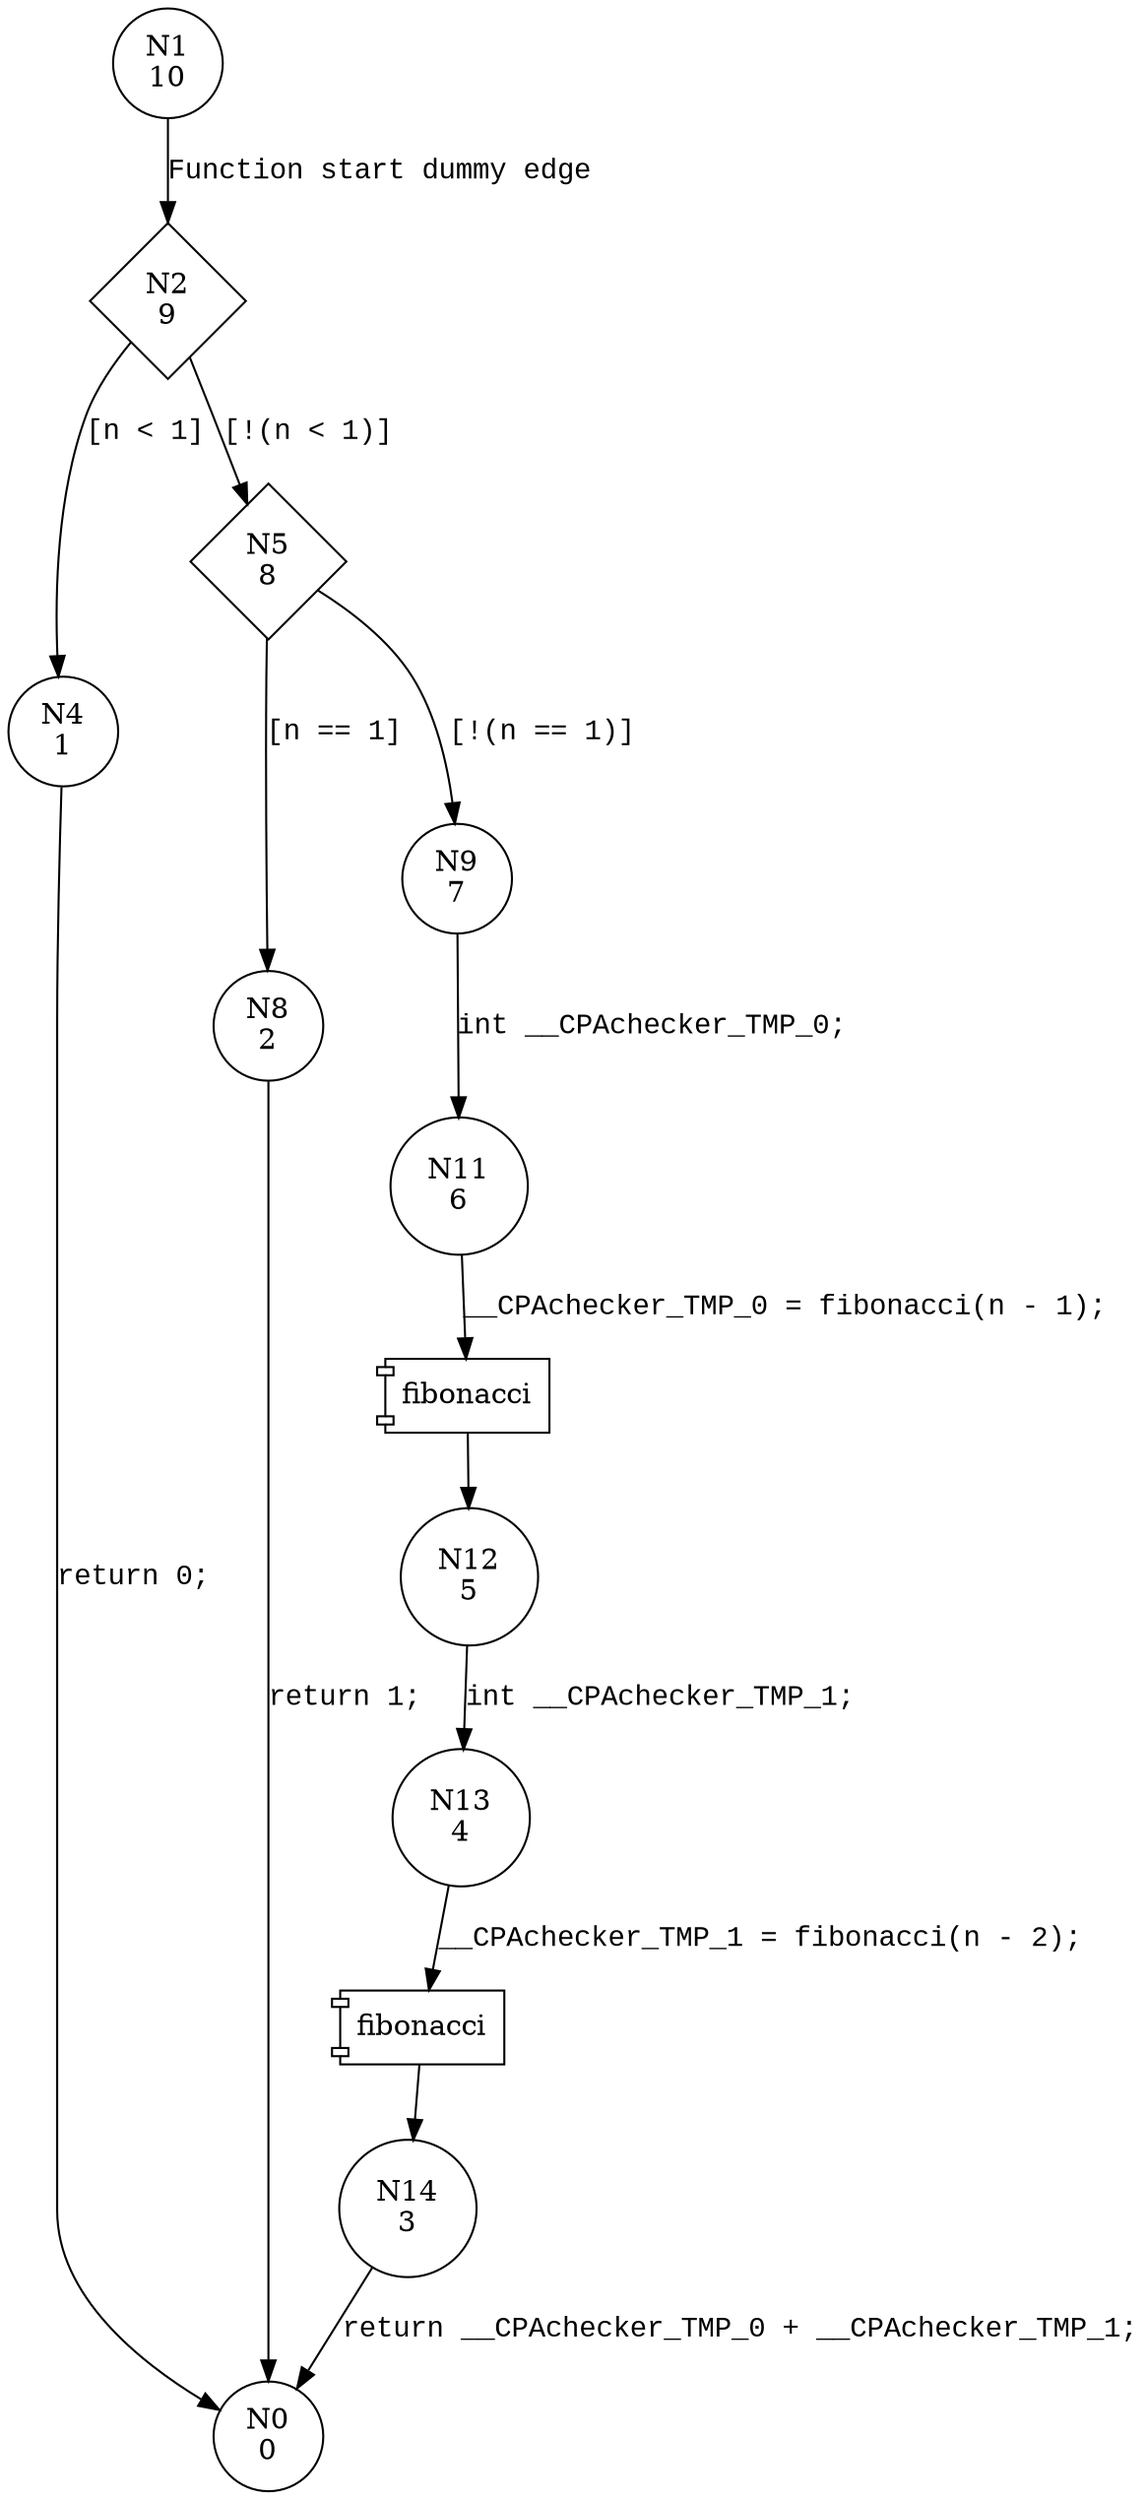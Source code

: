 digraph fibonacci {
1 [shape="circle" label="N1\n10"]
2 [shape="diamond" label="N2\n9"]
4 [shape="circle" label="N4\n1"]
5 [shape="diamond" label="N5\n8"]
8 [shape="circle" label="N8\n2"]
9 [shape="circle" label="N9\n7"]
11 [shape="circle" label="N11\n6"]
12 [shape="circle" label="N12\n5"]
13 [shape="circle" label="N13\n4"]
14 [shape="circle" label="N14\n3"]
0 [shape="circle" label="N0\n0"]
1 -> 2 [label="Function start dummy edge" fontname="Courier New"]
2 -> 4 [label="[n < 1]" fontname="Courier New"]
2 -> 5 [label="[!(n < 1)]" fontname="Courier New"]
5 -> 8 [label="[n == 1]" fontname="Courier New"]
5 -> 9 [label="[!(n == 1)]" fontname="Courier New"]
100001 [shape="component" label="fibonacci"]
11 -> 100001 [label="__CPAchecker_TMP_0 = fibonacci(n - 1);" fontname="Courier New"]
100001 -> 12 [label="" fontname="Courier New"]
100002 [shape="component" label="fibonacci"]
13 -> 100002 [label="__CPAchecker_TMP_1 = fibonacci(n - 2);" fontname="Courier New"]
100002 -> 14 [label="" fontname="Courier New"]
8 -> 0 [label="return 1;" fontname="Courier New"]
9 -> 11 [label="int __CPAchecker_TMP_0;" fontname="Courier New"]
12 -> 13 [label="int __CPAchecker_TMP_1;" fontname="Courier New"]
14 -> 0 [label="return __CPAchecker_TMP_0 + __CPAchecker_TMP_1;" fontname="Courier New"]
4 -> 0 [label="return 0;" fontname="Courier New"]
}